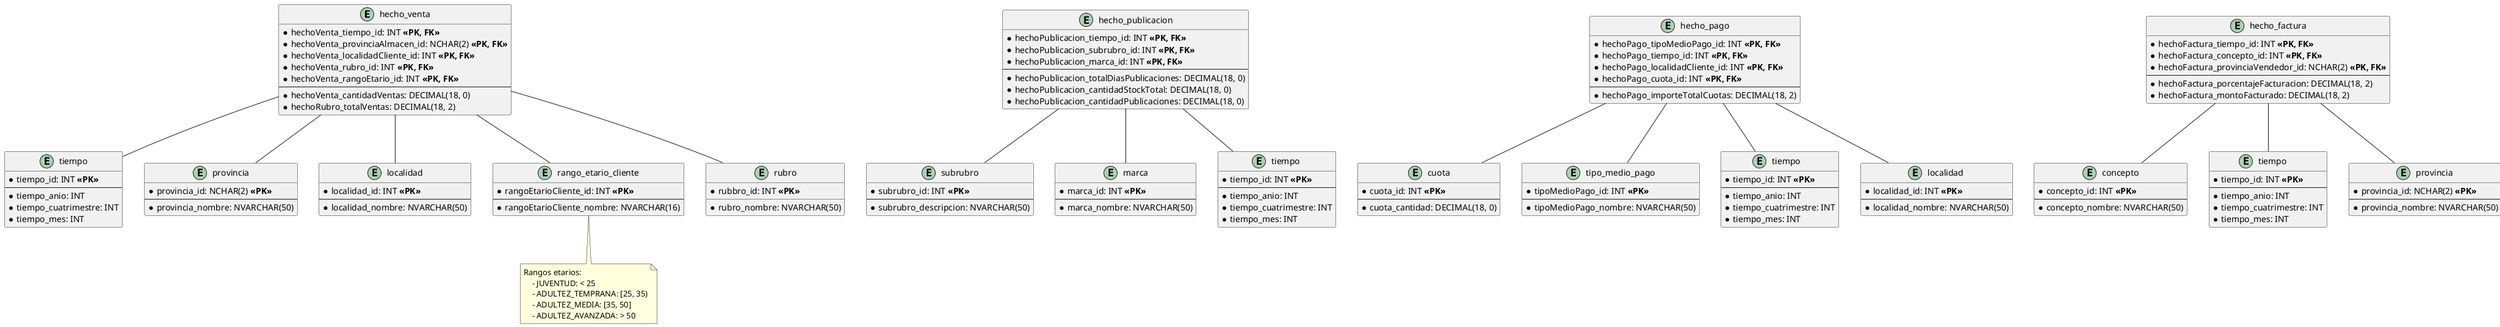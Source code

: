 @startuml  diagrama-entidad-relacion-BI.

'----------------------------------
'---------- HECHO VENTA -----------
'----------------------------------

entity "hecho_venta" {
  * hechoVenta_tiempo_id: INT **<<PK, FK>>**
  * hechoVenta_provinciaAlmacen_id: NCHAR(2) **<<PK, FK>>**
  * hechoVenta_localidadCliente_id: INT **<<PK, FK>>**
  * hechoVenta_rubro_id: INT **<<PK, FK>>**
  * hechoVenta_rangoEtario_id: INT **<<PK, FK>>**
  --
    * hechoVenta_cantidadVentas: DECIMAL(18, 0)
    * hechoRubro_totalVentas: DECIMAL(18, 2)
}

entity "tiempo" {
  * tiempo_id: INT **<<PK>>**
  --
    * tiempo_anio: INT  
    * tiempo_cuatrimestre: INT
    * tiempo_mes: INT
}

entity "provincia"{
  * provincia_id: NCHAR(2) **<<PK>>**
  --
    * provincia_nombre: NVARCHAR(50)
}

entity "localidad" {
  * localidad_id: INT **<<PK>>**
  --
    * localidad_nombre: NVARCHAR(50) 
}

entity "rango_etario_cliente" {
  * rangoEtarioCliente_id: INT **<<PK>>**
  --
    * rangoEtarioCliente_nombre: NVARCHAR(16)
}
note bottom
    Rangos etarios: 
        - JUVENTUD: < 25
        - ADULTEZ_TEMPRANA: [25, 35)
        - ADULTEZ_MEDIA: [35, 50]
        - ADULTEZ_AVANZADA: > 50
end note


entity "rubro" {
  * rubbro_id: INT **<<PK>>**
    * rubro_nombre: NVARCHAR(50)
}

hecho_venta -- "tiempo"
hecho_venta -- "localidad"
hecho_venta -- "provincia"
hecho_venta -- "rango_etario_cliente"
hecho_venta -- "rubro"


'----------------------------------
'------- HECHO PUBLICACION --------
'----------------------------------

entity "hecho_publicacion" {
  * hechoPublicacion_tiempo_id: INT **<<PK, FK>>**
  * hechoPublicacion_subrubro_id: INT **<<PK, FK>>**
  * hechoPublicacion_marca_id: INT **<<PK, FK>>**
  --
    * hechoPublicacion_totalDiasPublicaciones: DECIMAL(18, 0)
    * hechoPublicacion_cantidadStockTotal: DECIMAL(18, 0)
    * hechoPublicacion_cantidadPublicaciones: DECIMAL(18, 0)
}

entity "subrubro" {
  * subrubro_id: INT **<<PK>>**
  --
    * subrubro_descripcion: NVARCHAR(50)
}

entity "marca" {
  * marca_id: INT **<<PK>>**
  --
    * marca_nombre: NVARCHAR(50)
}

entity "tiempo " {
  * tiempo_id: INT **<<PK>>**
  --
    * tiempo_anio: INT  
    * tiempo_cuatrimestre: INT
    * tiempo_mes: INT
}

hecho_publicacion -- "tiempo "
hecho_publicacion -- "subrubro"
hecho_publicacion -- "marca"


'----------------------------------
'----------- HECHO PAGO -----------
'----------------------------------

entity "hecho_pago" {
  * hechoPago_tipoMedioPago_id: INT **<<PK, FK>>**
  * hechoPago_tiempo_id: INT **<<PK, FK>>**
  * hechoPago_localidadCliente_id: INT **<<PK, FK>>**
  * hechoPago_cuota_id: INT **<<PK, FK>>**
  --
    * hechoPago_importeTotalCuotas: DECIMAL(18, 2)
}

entity "cuota"{
  * cuota_id: INT **<<PK>>**
  --
    * cuota_cantidad: DECIMAL(18, 0)
}

entity "tipo_medio_pago" {
  * tipoMedioPago_id: INT **<<PK>>**
  --
    * tipoMedioPago_nombre: NVARCHAR(50)
}

entity "tiempo   " {
  * tiempo_id: INT **<<PK>>**
  --
    * tiempo_anio: INT  
    * tiempo_cuatrimestre: INT
    * tiempo_mes: INT
}

entity "localidad " {
  * localidad_id: INT **<<PK>>**
  --
    * localidad_nombre: NVARCHAR(50) 
}

hecho_pago -- "tipo_medio_pago"
hecho_pago -- "tiempo   "
hecho_pago -- "localidad "
hecho_pago -- "cuota"


'----------------------------------
'--------- HECHO FACTURA ----------
'----------------------------------

entity "hecho_factura" {
  * hechoFactura_tiempo_id: INT **<<PK, FK>>**
  * hechoFactura_concepto_id: INT **<<PK, FK>>**
  * hechoFactura_provinciaVendedor_id: NCHAR(2) **<<PK, FK>>**
  --
    * hechoFactura_porcentajeFacturacion: DECIMAL(18, 2)
    * hechoFactura_montoFacturado: DECIMAL(18, 2)
}

entity "concepto" {
  * concepto_id: INT **<<PK>>**
  --
    * concepto_nombre: NVARCHAR(50)
}

entity "tiempo     " {
  * tiempo_id: INT **<<PK>>**
  --
    * tiempo_anio: INT  
    * tiempo_cuatrimestre: INT
    * tiempo_mes: INT
}

entity "provincia "{
  * provincia_id: NCHAR(2) **<<PK>>**
  --
    * provincia_nombre: NVARCHAR(50)
}

hecho_factura -- "tiempo     "
hecho_factura -- "concepto"
hecho_factura -- "provincia "


'----------------------------------
'---------- HECHO ENVIO -----------
'----------------------------------

entity "hecho_envio" {
  * hechoEnvio_tiempo_id: INT **<<PK, FK>>**
  * hechoVenta_provinciaAlmacen_id: NCHAR(2) **<<PK, FK>>**
  * hechoVenta_localidadCliente_id: INT **<<PK, FK>>**
  * hechoEnvio_tipoEnvio_id: INT **<<PK, FK>>**
  --
    * hechoEnvio_cantidadEnvios: DECIMAL(18, 0)
    * hechoEnvio_totalEnviosCumplidos: DECIMAL(18, 0)
    * hechoEnvio_totalCostoEnvio: DECIMAL(18, 2)
}

entity "tiempo      " {
  * tiempo_id: INT **<<PK>>**
  --
    * tiempo_anio: INT  
    * tiempo_cuatrimestre: INT
    * tiempo_mes: INT
}

entity "provincia  "{
  * provincia_id: NCHAR(2) **<<PK>>**
  --
    * provincia_nombre: NVARCHAR(50)
}

entity "localidad  " {
  * localidad_id: INT **<<PK>>**
  --
    * localidad_nombre: NVARCHAR(50) 
}

entity "tipo_envio" {
  * tipoEnvio_id: INT **<<PK>>**
  --
    * tipoEnvio_nombre: NVARCHAR(50)
}

hecho_envio -- "tiempo      "
hecho_envio -- "provincia  "
hecho_envio -- "localidad  "
hecho_envio -- "tipo_envio"

@enduml 